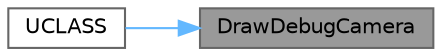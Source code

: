 digraph "DrawDebugCamera"
{
 // INTERACTIVE_SVG=YES
 // LATEX_PDF_SIZE
  bgcolor="transparent";
  edge [fontname=Helvetica,fontsize=10,labelfontname=Helvetica,labelfontsize=10];
  node [fontname=Helvetica,fontsize=10,shape=box,height=0.2,width=0.4];
  rankdir="RL";
  Node1 [id="Node000001",label="DrawDebugCamera",height=0.2,width=0.4,color="gray40", fillcolor="grey60", style="filled", fontcolor="black",tooltip="Draw a debug camera shape."];
  Node1 -> Node2 [id="edge1_Node000001_Node000002",dir="back",color="steelblue1",style="solid",tooltip=" "];
  Node2 [id="Node000002",label="UCLASS",height=0.2,width=0.4,color="grey40", fillcolor="white", style="filled",URL="$da/d0f/KismetSystemLibrary_8h.html#a423673fc0112544852d21aa5fa46cd19",tooltip=" "];
}
